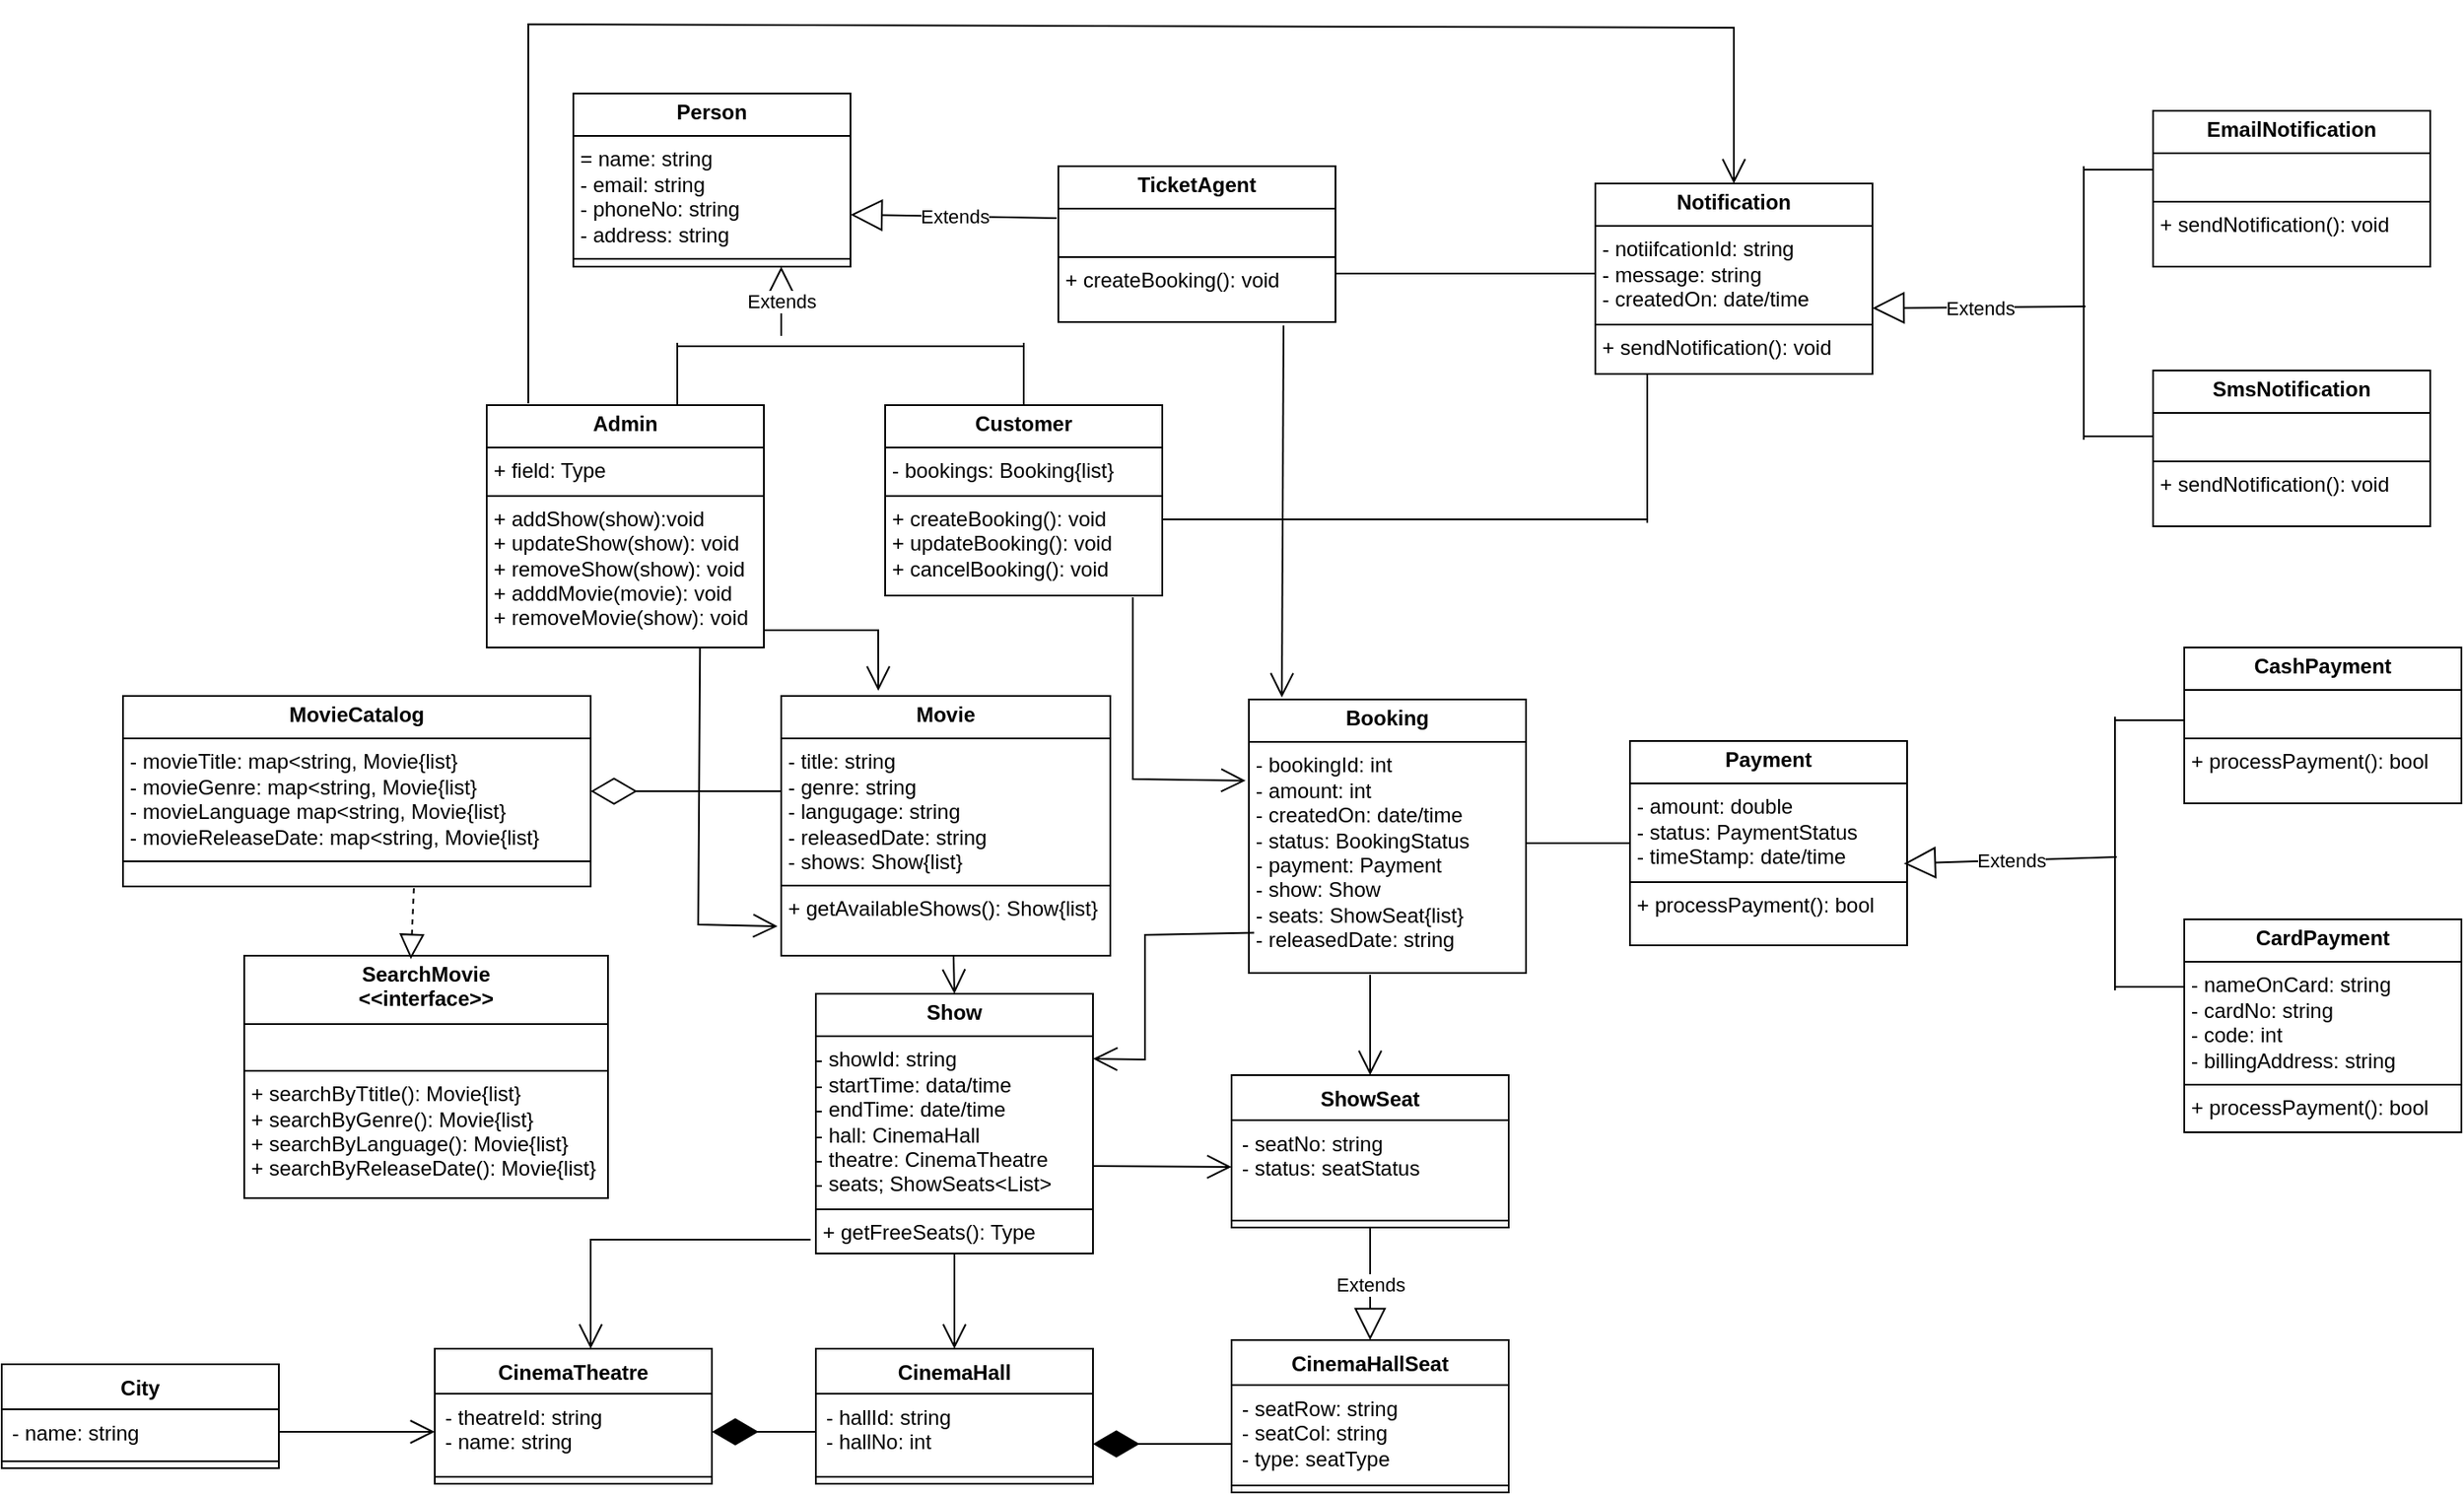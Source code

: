<mxfile>
    <diagram name="Page-1" id="P7vWtTgUL3hWYsMvGvgz">
        <mxGraphModel dx="2031" dy="1239" grid="1" gridSize="10" guides="1" tooltips="1" connect="1" arrows="1" fold="1" page="0" pageScale="1" pageWidth="827" pageHeight="1169" math="0" shadow="0">
            <root>
                <mxCell id="0"/>
                <mxCell id="1" parent="0"/>
                <mxCell id="H4ysMeufxN5Wx3_AUWGg-1" value="CinemaHallSeat" style="swimlane;fontStyle=1;align=center;verticalAlign=top;childLayout=stackLayout;horizontal=1;startSize=26;horizontalStack=0;resizeParent=1;resizeParentMax=0;resizeLast=0;collapsible=1;marginBottom=0;whiteSpace=wrap;html=1;" parent="1" vertex="1">
                    <mxGeometry x="470" y="620" width="160" height="88" as="geometry"/>
                </mxCell>
                <mxCell id="H4ysMeufxN5Wx3_AUWGg-2" value="&lt;div&gt;- seatRow: string&lt;/div&gt;&lt;div&gt;- seatCol: string&lt;br&gt;- type: seatType&lt;/div&gt;" style="text;strokeColor=none;fillColor=none;align=left;verticalAlign=top;spacingLeft=4;spacingRight=4;overflow=hidden;rotatable=0;points=[[0,0.5],[1,0.5]];portConstraint=eastwest;whiteSpace=wrap;html=1;" parent="H4ysMeufxN5Wx3_AUWGg-1" vertex="1">
                    <mxGeometry y="26" width="160" height="54" as="geometry"/>
                </mxCell>
                <mxCell id="H4ysMeufxN5Wx3_AUWGg-3" value="" style="line;strokeWidth=1;fillColor=none;align=left;verticalAlign=middle;spacingTop=-1;spacingLeft=3;spacingRight=3;rotatable=0;labelPosition=right;points=[];portConstraint=eastwest;strokeColor=inherit;" parent="H4ysMeufxN5Wx3_AUWGg-1" vertex="1">
                    <mxGeometry y="80" width="160" height="8" as="geometry"/>
                </mxCell>
                <mxCell id="H4ysMeufxN5Wx3_AUWGg-5" value="ShowSeat" style="swimlane;fontStyle=1;align=center;verticalAlign=top;childLayout=stackLayout;horizontal=1;startSize=26;horizontalStack=0;resizeParent=1;resizeParentMax=0;resizeLast=0;collapsible=1;marginBottom=0;whiteSpace=wrap;html=1;" parent="1" vertex="1">
                    <mxGeometry x="470" y="467" width="160" height="88" as="geometry"/>
                </mxCell>
                <mxCell id="H4ysMeufxN5Wx3_AUWGg-6" value="&lt;div&gt;- seatNo: string&lt;/div&gt;&lt;div&gt;- status: seatStatus&lt;/div&gt;" style="text;strokeColor=none;fillColor=none;align=left;verticalAlign=top;spacingLeft=4;spacingRight=4;overflow=hidden;rotatable=0;points=[[0,0.5],[1,0.5]];portConstraint=eastwest;whiteSpace=wrap;html=1;" parent="H4ysMeufxN5Wx3_AUWGg-5" vertex="1">
                    <mxGeometry y="26" width="160" height="54" as="geometry"/>
                </mxCell>
                <mxCell id="H4ysMeufxN5Wx3_AUWGg-92" value="" style="endArrow=open;endFill=1;endSize=12;html=1;rounded=0;" parent="H4ysMeufxN5Wx3_AUWGg-5" edge="1">
                    <mxGeometry width="160" relative="1" as="geometry">
                        <mxPoint x="-80" y="52.5" as="sourcePoint"/>
                        <mxPoint y="53" as="targetPoint"/>
                    </mxGeometry>
                </mxCell>
                <mxCell id="H4ysMeufxN5Wx3_AUWGg-7" value="" style="line;strokeWidth=1;fillColor=none;align=left;verticalAlign=middle;spacingTop=-1;spacingLeft=3;spacingRight=3;rotatable=0;labelPosition=right;points=[];portConstraint=eastwest;strokeColor=inherit;" parent="H4ysMeufxN5Wx3_AUWGg-5" vertex="1">
                    <mxGeometry y="80" width="160" height="8" as="geometry"/>
                </mxCell>
                <mxCell id="H4ysMeufxN5Wx3_AUWGg-8" value="CinemaHall" style="swimlane;fontStyle=1;align=center;verticalAlign=top;childLayout=stackLayout;horizontal=1;startSize=26;horizontalStack=0;resizeParent=1;resizeParentMax=0;resizeLast=0;collapsible=1;marginBottom=0;whiteSpace=wrap;html=1;" parent="1" vertex="1">
                    <mxGeometry x="230" y="625" width="160" height="78" as="geometry"/>
                </mxCell>
                <mxCell id="H4ysMeufxN5Wx3_AUWGg-9" value="- hallId: string&lt;br&gt;- hallNo: int" style="text;strokeColor=none;fillColor=none;align=left;verticalAlign=top;spacingLeft=4;spacingRight=4;overflow=hidden;rotatable=0;points=[[0,0.5],[1,0.5]];portConstraint=eastwest;whiteSpace=wrap;html=1;" parent="H4ysMeufxN5Wx3_AUWGg-8" vertex="1">
                    <mxGeometry y="26" width="160" height="44" as="geometry"/>
                </mxCell>
                <mxCell id="H4ysMeufxN5Wx3_AUWGg-10" value="" style="line;strokeWidth=1;fillColor=none;align=left;verticalAlign=middle;spacingTop=-1;spacingLeft=3;spacingRight=3;rotatable=0;labelPosition=right;points=[];portConstraint=eastwest;strokeColor=inherit;" parent="H4ysMeufxN5Wx3_AUWGg-8" vertex="1">
                    <mxGeometry y="70" width="160" height="8" as="geometry"/>
                </mxCell>
                <mxCell id="H4ysMeufxN5Wx3_AUWGg-12" value="CinemaTheatre" style="swimlane;fontStyle=1;align=center;verticalAlign=top;childLayout=stackLayout;horizontal=1;startSize=26;horizontalStack=0;resizeParent=1;resizeParentMax=0;resizeLast=0;collapsible=1;marginBottom=0;whiteSpace=wrap;html=1;" parent="1" vertex="1">
                    <mxGeometry x="10" y="625" width="160" height="78" as="geometry"/>
                </mxCell>
                <mxCell id="H4ysMeufxN5Wx3_AUWGg-13" value="- theatreId: string&lt;br&gt;- name: string" style="text;strokeColor=none;fillColor=none;align=left;verticalAlign=top;spacingLeft=4;spacingRight=4;overflow=hidden;rotatable=0;points=[[0,0.5],[1,0.5]];portConstraint=eastwest;whiteSpace=wrap;html=1;" parent="H4ysMeufxN5Wx3_AUWGg-12" vertex="1">
                    <mxGeometry y="26" width="160" height="44" as="geometry"/>
                </mxCell>
                <mxCell id="H4ysMeufxN5Wx3_AUWGg-14" value="" style="line;strokeWidth=1;fillColor=none;align=left;verticalAlign=middle;spacingTop=-1;spacingLeft=3;spacingRight=3;rotatable=0;labelPosition=right;points=[];portConstraint=eastwest;strokeColor=inherit;" parent="H4ysMeufxN5Wx3_AUWGg-12" vertex="1">
                    <mxGeometry y="70" width="160" height="8" as="geometry"/>
                </mxCell>
                <mxCell id="H4ysMeufxN5Wx3_AUWGg-16" value="City" style="swimlane;fontStyle=1;align=center;verticalAlign=top;childLayout=stackLayout;horizontal=1;startSize=26;horizontalStack=0;resizeParent=1;resizeParentMax=0;resizeLast=0;collapsible=1;marginBottom=0;whiteSpace=wrap;html=1;" parent="1" vertex="1">
                    <mxGeometry x="-240" y="634" width="160" height="60" as="geometry"/>
                </mxCell>
                <mxCell id="H4ysMeufxN5Wx3_AUWGg-17" value="- name: string" style="text;strokeColor=none;fillColor=none;align=left;verticalAlign=top;spacingLeft=4;spacingRight=4;overflow=hidden;rotatable=0;points=[[0,0.5],[1,0.5]];portConstraint=eastwest;whiteSpace=wrap;html=1;" parent="H4ysMeufxN5Wx3_AUWGg-16" vertex="1">
                    <mxGeometry y="26" width="160" height="26" as="geometry"/>
                </mxCell>
                <mxCell id="H4ysMeufxN5Wx3_AUWGg-18" value="" style="line;strokeWidth=1;fillColor=none;align=left;verticalAlign=middle;spacingTop=-1;spacingLeft=3;spacingRight=3;rotatable=0;labelPosition=right;points=[];portConstraint=eastwest;strokeColor=inherit;" parent="H4ysMeufxN5Wx3_AUWGg-16" vertex="1">
                    <mxGeometry y="52" width="160" height="8" as="geometry"/>
                </mxCell>
                <mxCell id="H4ysMeufxN5Wx3_AUWGg-37" value="&lt;p style=&quot;margin:0px;margin-top:4px;text-align:center;&quot;&gt;&lt;b&gt;SearchMovie&lt;br&gt;&amp;lt;&amp;lt;interface&amp;gt;&amp;gt;&lt;/b&gt;&lt;/p&gt;&lt;hr size=&quot;1&quot; style=&quot;border-style:solid;&quot;&gt;&lt;p style=&quot;margin:0px;margin-left:4px;&quot;&gt;&lt;br&gt;&lt;/p&gt;&lt;hr size=&quot;1&quot; style=&quot;border-style:solid;&quot;&gt;&lt;p style=&quot;margin:0px;margin-left:4px;&quot;&gt;+ searchByTtitle(): Movie{list}&lt;/p&gt;&lt;p style=&quot;margin:0px;margin-left:4px;&quot;&gt;+ searchByGenre():&amp;nbsp;&lt;span style=&quot;background-color: initial;&quot;&gt;Movie{list}&lt;/span&gt;&lt;br&gt;&lt;/p&gt;&lt;p style=&quot;margin:0px;margin-left:4px;&quot;&gt;+ searchByLanguage():&amp;nbsp;&lt;span style=&quot;background-color: initial;&quot;&gt;Movie{list}&lt;/span&gt;&lt;br&gt;&lt;/p&gt;&lt;p style=&quot;margin:0px;margin-left:4px;&quot;&gt;+ searchByReleaseDate():&amp;nbsp;&lt;span style=&quot;background-color: initial;&quot;&gt;Movie{list}&lt;/span&gt;&lt;br&gt;&lt;/p&gt;" style="verticalAlign=top;align=left;overflow=fill;html=1;whiteSpace=wrap;" parent="1" vertex="1">
                    <mxGeometry x="-100" y="398" width="210" height="140" as="geometry"/>
                </mxCell>
                <mxCell id="H4ysMeufxN5Wx3_AUWGg-38" value="&lt;p style=&quot;margin:0px;margin-top:4px;text-align:center;&quot;&gt;&lt;b&gt;MovieCatalog&lt;/b&gt;&lt;/p&gt;&lt;hr size=&quot;1&quot; style=&quot;border-style:solid;&quot;&gt;&lt;p style=&quot;margin:0px;margin-left:4px;&quot;&gt;- movieTitle: map&amp;lt;string, Movie{list}&lt;br&gt;- movieGenre: map&amp;lt;string, Movie{list}&lt;br&gt;- movieLanguage map&amp;lt;string, Movie{list}&lt;br&gt;- movieReleaseDate: map&amp;lt;string, Movie{list}&lt;br&gt;&lt;/p&gt;&lt;hr size=&quot;1&quot; style=&quot;border-style:solid;&quot;&gt;&lt;p style=&quot;margin:0px;margin-left:4px;&quot;&gt;&lt;br&gt;&lt;/p&gt;" style="verticalAlign=top;align=left;overflow=fill;html=1;whiteSpace=wrap;" parent="1" vertex="1">
                    <mxGeometry x="-170" y="248" width="270" height="110" as="geometry"/>
                </mxCell>
                <mxCell id="H4ysMeufxN5Wx3_AUWGg-39" value="&lt;p style=&quot;margin:0px;margin-top:4px;text-align:center;&quot;&gt;&lt;b&gt;Payment&lt;/b&gt;&lt;/p&gt;&lt;hr size=&quot;1&quot; style=&quot;border-style:solid;&quot;&gt;&lt;p style=&quot;margin:0px;margin-left:4px;&quot;&gt;- amount: double&lt;br&gt;- status: PaymentStatus&lt;br&gt;- timeStamp: date/time&lt;/p&gt;&lt;hr size=&quot;1&quot; style=&quot;border-style:solid;&quot;&gt;&lt;p style=&quot;margin:0px;margin-left:4px;&quot;&gt;+ processPayment(): bool&lt;/p&gt;" style="verticalAlign=top;align=left;overflow=fill;html=1;whiteSpace=wrap;" parent="1" vertex="1">
                    <mxGeometry x="700" y="274" width="160" height="118" as="geometry"/>
                </mxCell>
                <mxCell id="H4ysMeufxN5Wx3_AUWGg-40" value="&lt;p style=&quot;margin:0px;margin-top:4px;text-align:center;&quot;&gt;&lt;b&gt;CardPayment&lt;/b&gt;&lt;/p&gt;&lt;hr size=&quot;1&quot; style=&quot;border-style:solid;&quot;&gt;&lt;p style=&quot;margin:0px;margin-left:4px;&quot;&gt;- nameOnCard: string&lt;br&gt;- cardNo: string&lt;br&gt;- code: int&lt;br&gt;- billingAddress: string&lt;/p&gt;&lt;hr size=&quot;1&quot; style=&quot;border-style:solid;&quot;&gt;&lt;p style=&quot;margin:0px;margin-left:4px;&quot;&gt;+ processPayment(): bool&lt;br&gt;&lt;/p&gt;" style="verticalAlign=top;align=left;overflow=fill;html=1;whiteSpace=wrap;" parent="1" vertex="1">
                    <mxGeometry x="1020" y="377" width="160" height="123" as="geometry"/>
                </mxCell>
                <mxCell id="H4ysMeufxN5Wx3_AUWGg-41" value="&lt;p style=&quot;margin:0px;margin-top:4px;text-align:center;&quot;&gt;&lt;b&gt;CashPayment&lt;/b&gt;&lt;/p&gt;&lt;hr size=&quot;1&quot; style=&quot;border-style:solid;&quot;&gt;&lt;p style=&quot;margin:0px;margin-left:4px;&quot;&gt;&lt;br&gt;&lt;/p&gt;&lt;hr size=&quot;1&quot; style=&quot;border-style:solid;&quot;&gt;&lt;p style=&quot;margin:0px;margin-left:4px;&quot;&gt;+ processPayment(): bool&lt;br&gt;&lt;/p&gt;" style="verticalAlign=top;align=left;overflow=fill;html=1;whiteSpace=wrap;" parent="1" vertex="1">
                    <mxGeometry x="1020" y="220" width="160" height="90" as="geometry"/>
                </mxCell>
                <mxCell id="H4ysMeufxN5Wx3_AUWGg-42" value="&lt;p style=&quot;margin:0px;margin-top:4px;text-align:center;&quot;&gt;&lt;b&gt;Person&lt;/b&gt;&lt;/p&gt;&lt;hr size=&quot;1&quot; style=&quot;border-style:solid;&quot;&gt;&lt;p style=&quot;margin:0px;margin-left:4px;&quot;&gt;= name: string&lt;br&gt;- email: string&lt;br&gt;- phoneNo: string&lt;br&gt;- address: string&lt;/p&gt;&lt;hr size=&quot;1&quot; style=&quot;border-style:solid;&quot;&gt;&lt;p style=&quot;margin:0px;margin-left:4px;&quot;&gt;&lt;br&gt;&lt;/p&gt;" style="verticalAlign=top;align=left;overflow=fill;html=1;whiteSpace=wrap;" parent="1" vertex="1">
                    <mxGeometry x="90" y="-100" width="160" height="100" as="geometry"/>
                </mxCell>
                <mxCell id="H4ysMeufxN5Wx3_AUWGg-43" value="&lt;p style=&quot;margin:0px;margin-top:4px;text-align:center;&quot;&gt;&lt;b&gt;Admin&lt;/b&gt;&lt;/p&gt;&lt;hr size=&quot;1&quot; style=&quot;border-style:solid;&quot;&gt;&lt;p style=&quot;margin:0px;margin-left:4px;&quot;&gt;+ field: Type&lt;/p&gt;&lt;hr size=&quot;1&quot; style=&quot;border-style:solid;&quot;&gt;&lt;p style=&quot;margin:0px;margin-left:4px;&quot;&gt;+ addShow(show):void&lt;/p&gt;&lt;p style=&quot;margin:0px;margin-left:4px;&quot;&gt;+ updateShow(show): void&lt;br&gt;+ removeShow(show): void&lt;br&gt;+ adddMovie(movie): void&lt;br&gt;+ removeMovie(show): void&lt;/p&gt;" style="verticalAlign=top;align=left;overflow=fill;html=1;whiteSpace=wrap;" parent="1" vertex="1">
                    <mxGeometry x="40" y="80" width="160" height="140" as="geometry"/>
                </mxCell>
                <mxCell id="H4ysMeufxN5Wx3_AUWGg-44" value="&lt;p style=&quot;margin:0px;margin-top:4px;text-align:center;&quot;&gt;&lt;b&gt;Customer&lt;/b&gt;&lt;/p&gt;&lt;hr size=&quot;1&quot; style=&quot;border-style:solid;&quot;&gt;&lt;p style=&quot;margin:0px;margin-left:4px;&quot;&gt;- bookings: Booking{list}&lt;/p&gt;&lt;hr size=&quot;1&quot; style=&quot;border-style:solid;&quot;&gt;&lt;p style=&quot;margin:0px;margin-left:4px;&quot;&gt;+ createBooking(): void&lt;br&gt;+ updateBooking(): void&lt;br&gt;+ cancelBooking(): void&lt;/p&gt;" style="verticalAlign=top;align=left;overflow=fill;html=1;whiteSpace=wrap;" parent="1" vertex="1">
                    <mxGeometry x="270" y="80" width="160" height="110" as="geometry"/>
                </mxCell>
                <mxCell id="H4ysMeufxN5Wx3_AUWGg-45" value="&lt;p style=&quot;margin:0px;margin-top:4px;text-align:center;&quot;&gt;&lt;b&gt;TicketAgent&lt;/b&gt;&lt;/p&gt;&lt;hr size=&quot;1&quot; style=&quot;border-style:solid;&quot;&gt;&lt;p style=&quot;margin:0px;margin-left:4px;&quot;&gt;&lt;br&gt;&lt;/p&gt;&lt;hr size=&quot;1&quot; style=&quot;border-style:solid;&quot;&gt;&lt;p style=&quot;margin:0px;margin-left:4px;&quot;&gt;+ createBooking(): void&lt;br&gt;&lt;/p&gt;" style="verticalAlign=top;align=left;overflow=fill;html=1;whiteSpace=wrap;" parent="1" vertex="1">
                    <mxGeometry x="370" y="-58" width="160" height="90" as="geometry"/>
                </mxCell>
                <mxCell id="H4ysMeufxN5Wx3_AUWGg-46" value="&lt;p style=&quot;margin:0px;margin-top:4px;text-align:center;&quot;&gt;&lt;b&gt;Notification&lt;/b&gt;&lt;/p&gt;&lt;hr size=&quot;1&quot; style=&quot;border-style:solid;&quot;&gt;&lt;p style=&quot;margin:0px;margin-left:4px;&quot;&gt;- notiifcationId: string&lt;br&gt;- message: string&lt;br&gt;- createdOn: date/time&lt;/p&gt;&lt;hr size=&quot;1&quot; style=&quot;border-style:solid;&quot;&gt;&lt;p style=&quot;margin:0px;margin-left:4px;&quot;&gt;+ sendNotification(): void&lt;/p&gt;" style="verticalAlign=top;align=left;overflow=fill;html=1;whiteSpace=wrap;" parent="1" vertex="1">
                    <mxGeometry x="680" y="-48" width="160" height="110" as="geometry"/>
                </mxCell>
                <mxCell id="H4ysMeufxN5Wx3_AUWGg-47" value="&lt;p style=&quot;margin:0px;margin-top:4px;text-align:center;&quot;&gt;&lt;b&gt;EmailNotification&lt;/b&gt;&lt;/p&gt;&lt;hr size=&quot;1&quot; style=&quot;border-style:solid;&quot;&gt;&lt;p style=&quot;margin:0px;margin-left:4px;&quot;&gt;&lt;br&gt;&lt;/p&gt;&lt;hr size=&quot;1&quot; style=&quot;border-style:solid;&quot;&gt;&lt;p style=&quot;margin:0px;margin-left:4px;&quot;&gt;+ sendNotification(): void&lt;/p&gt;" style="verticalAlign=top;align=left;overflow=fill;html=1;whiteSpace=wrap;" parent="1" vertex="1">
                    <mxGeometry x="1002" y="-90" width="160" height="90" as="geometry"/>
                </mxCell>
                <mxCell id="H4ysMeufxN5Wx3_AUWGg-48" value="&lt;p style=&quot;margin:0px;margin-top:4px;text-align:center;&quot;&gt;&lt;b&gt;SmsNotification&lt;/b&gt;&lt;/p&gt;&lt;hr size=&quot;1&quot; style=&quot;border-style:solid;&quot;&gt;&lt;p style=&quot;margin:0px;margin-left:4px;&quot;&gt;&lt;br&gt;&lt;/p&gt;&lt;hr size=&quot;1&quot; style=&quot;border-style:solid;&quot;&gt;&lt;p style=&quot;margin:0px;margin-left:4px;&quot;&gt;+ sendNotification(): void&lt;/p&gt;" style="verticalAlign=top;align=left;overflow=fill;html=1;whiteSpace=wrap;" parent="1" vertex="1">
                    <mxGeometry x="1002" y="60" width="160" height="90" as="geometry"/>
                </mxCell>
                <mxCell id="H4ysMeufxN5Wx3_AUWGg-49" value="" style="endArrow=diamondThin;endFill=1;endSize=24;html=1;rounded=0;entryX=1;entryY=0.5;entryDx=0;entryDy=0;exitX=0;exitY=0.5;exitDx=0;exitDy=0;" parent="1" source="H4ysMeufxN5Wx3_AUWGg-9" target="H4ysMeufxN5Wx3_AUWGg-13" edge="1">
                    <mxGeometry width="160" relative="1" as="geometry">
                        <mxPoint x="254" y="760" as="sourcePoint"/>
                        <mxPoint x="414" y="760" as="targetPoint"/>
                    </mxGeometry>
                </mxCell>
                <mxCell id="H4ysMeufxN5Wx3_AUWGg-50" value="" style="endArrow=diamondThin;endFill=1;endSize=24;html=1;rounded=0;entryX=1;entryY=0.5;entryDx=0;entryDy=0;exitX=0;exitY=0.63;exitDx=0;exitDy=0;exitPerimeter=0;" parent="1" source="H4ysMeufxN5Wx3_AUWGg-2" edge="1">
                    <mxGeometry width="160" relative="1" as="geometry">
                        <mxPoint x="450" y="680" as="sourcePoint"/>
                        <mxPoint x="390" y="680" as="targetPoint"/>
                        <Array as="points">
                            <mxPoint x="430" y="680"/>
                        </Array>
                    </mxGeometry>
                </mxCell>
                <mxCell id="H4ysMeufxN5Wx3_AUWGg-57" value="&lt;p style=&quot;margin:0px;margin-top:4px;text-align:center;&quot;&gt;&lt;b&gt;Show&lt;/b&gt;&lt;/p&gt;&lt;hr size=&quot;1&quot; style=&quot;border-style:solid;&quot;&gt;&lt;div&gt;- showId: string&lt;/div&gt;&lt;div&gt;- startTime: data/time&lt;br&gt;- endTime: date/time&lt;br&gt;- hall: CinemaHall&lt;br&gt;- theatre: CinemaTheatre&lt;br&gt;- seats; ShowSeats&amp;lt;List&amp;gt;&lt;/div&gt;&lt;hr size=&quot;1&quot; style=&quot;border-style:solid;&quot;&gt;&lt;p style=&quot;margin:0px;margin-left:4px;&quot;&gt;+ getFreeSeats(): Type&lt;/p&gt;" style="verticalAlign=top;align=left;overflow=fill;html=1;whiteSpace=wrap;" parent="1" vertex="1">
                    <mxGeometry x="230" y="420" width="160" height="150" as="geometry"/>
                </mxCell>
                <mxCell id="H4ysMeufxN5Wx3_AUWGg-59" value="" style="endArrow=open;endFill=1;endSize=12;html=1;rounded=0;exitX=0.5;exitY=1;exitDx=0;exitDy=0;" parent="1" source="H4ysMeufxN5Wx3_AUWGg-57" edge="1">
                    <mxGeometry width="160" relative="1" as="geometry">
                        <mxPoint x="309.5" y="575" as="sourcePoint"/>
                        <mxPoint x="310" y="625" as="targetPoint"/>
                    </mxGeometry>
                </mxCell>
                <mxCell id="H4ysMeufxN5Wx3_AUWGg-60" value="" style="endArrow=open;endFill=1;endSize=12;html=1;rounded=0;exitX=-0.019;exitY=0.947;exitDx=0;exitDy=0;exitPerimeter=0;" parent="1" source="H4ysMeufxN5Wx3_AUWGg-57" edge="1">
                    <mxGeometry width="160" relative="1" as="geometry">
                        <mxPoint x="100" y="570" as="sourcePoint"/>
                        <mxPoint x="100" y="625" as="targetPoint"/>
                        <Array as="points">
                            <mxPoint x="100" y="562"/>
                        </Array>
                    </mxGeometry>
                </mxCell>
                <mxCell id="H4ysMeufxN5Wx3_AUWGg-61" value="Extends" style="endArrow=block;endSize=16;endFill=0;html=1;rounded=0;exitX=0.5;exitY=1;exitDx=0;exitDy=0;" parent="1" source="H4ysMeufxN5Wx3_AUWGg-5" target="H4ysMeufxN5Wx3_AUWGg-1" edge="1">
                    <mxGeometry width="160" relative="1" as="geometry">
                        <mxPoint x="550" y="570" as="sourcePoint"/>
                        <mxPoint x="710" y="570" as="targetPoint"/>
                    </mxGeometry>
                </mxCell>
                <mxCell id="H4ysMeufxN5Wx3_AUWGg-62" value="&lt;p style=&quot;margin:0px;margin-top:4px;text-align:center;&quot;&gt;&lt;b&gt;Movie&lt;/b&gt;&lt;/p&gt;&lt;hr size=&quot;1&quot; style=&quot;border-style:solid;&quot;&gt;&lt;p style=&quot;margin:0px;margin-left:4px;&quot;&gt;- title: string&lt;br&gt;- genre: string&lt;br&gt;- langugage: string&lt;br&gt;- releasedDate: string&lt;br&gt;- shows: Show{list}&lt;/p&gt;&lt;hr size=&quot;1&quot; style=&quot;border-style:solid;&quot;&gt;&lt;p style=&quot;margin:0px;margin-left:4px;&quot;&gt;+ getAvailableShows(): Show{list}&lt;/p&gt;" style="verticalAlign=top;align=left;overflow=fill;html=1;whiteSpace=wrap;" parent="1" vertex="1">
                    <mxGeometry x="210" y="248" width="190" height="150" as="geometry"/>
                </mxCell>
                <mxCell id="H4ysMeufxN5Wx3_AUWGg-63" value="" style="endArrow=diamondThin;endFill=0;endSize=24;html=1;rounded=0;entryX=1;entryY=0.5;entryDx=0;entryDy=0;" parent="1" target="H4ysMeufxN5Wx3_AUWGg-38" edge="1">
                    <mxGeometry width="160" relative="1" as="geometry">
                        <mxPoint x="210" y="303" as="sourcePoint"/>
                        <mxPoint x="160" y="302.5" as="targetPoint"/>
                    </mxGeometry>
                </mxCell>
                <mxCell id="H4ysMeufxN5Wx3_AUWGg-64" value="" style="endArrow=block;dashed=1;endFill=0;endSize=12;html=1;rounded=0;entryX=0.458;entryY=0.014;entryDx=0;entryDy=0;entryPerimeter=0;exitX=0.622;exitY=1.009;exitDx=0;exitDy=0;exitPerimeter=0;" parent="1" source="H4ysMeufxN5Wx3_AUWGg-38" target="H4ysMeufxN5Wx3_AUWGg-37" edge="1">
                    <mxGeometry width="160" relative="1" as="geometry">
                        <mxPoint x="-10" y="378" as="sourcePoint"/>
                        <mxPoint x="150" y="378" as="targetPoint"/>
                    </mxGeometry>
                </mxCell>
                <mxCell id="H4ysMeufxN5Wx3_AUWGg-65" value="" style="endArrow=open;endFill=1;endSize=12;html=1;rounded=0;exitX=0.5;exitY=1;exitDx=0;exitDy=0;" parent="1" edge="1">
                    <mxGeometry width="160" relative="1" as="geometry">
                        <mxPoint x="309.5" y="398" as="sourcePoint"/>
                        <mxPoint x="310" y="420" as="targetPoint"/>
                    </mxGeometry>
                </mxCell>
                <mxCell id="H4ysMeufxN5Wx3_AUWGg-66" value="&lt;p style=&quot;margin:0px;margin-top:4px;text-align:center;&quot;&gt;&lt;b&gt;Booking&lt;/b&gt;&lt;/p&gt;&lt;hr size=&quot;1&quot; style=&quot;border-style:solid;&quot;&gt;&lt;p style=&quot;margin:0px;margin-left:4px;&quot;&gt;- bookingId: int&lt;br&gt;- amount: int&lt;br&gt;- createdOn: date/time&lt;br&gt;- status: BookingStatus&lt;br&gt;- payment: Payment&lt;br&gt;- show: Show&lt;br&gt;- seats: ShowSeat{list}&lt;br&gt;- releasedDate: string&lt;br&gt;&lt;/p&gt;&lt;p style=&quot;margin:0px;margin-left:4px;&quot;&gt;&lt;br&gt;&lt;/p&gt;" style="verticalAlign=top;align=left;overflow=fill;html=1;whiteSpace=wrap;" parent="1" vertex="1">
                    <mxGeometry x="480" y="250" width="160" height="158" as="geometry"/>
                </mxCell>
                <mxCell id="H4ysMeufxN5Wx3_AUWGg-67" value="" style="line;strokeWidth=1;fillColor=none;align=left;verticalAlign=middle;spacingTop=-1;spacingLeft=3;spacingRight=3;rotatable=0;labelPosition=right;points=[];portConstraint=eastwest;strokeColor=inherit;" parent="1" vertex="1">
                    <mxGeometry x="640" y="329" width="60" height="8" as="geometry"/>
                </mxCell>
                <mxCell id="H4ysMeufxN5Wx3_AUWGg-68" value="" style="line;strokeWidth=1;fillColor=none;align=left;verticalAlign=middle;spacingTop=-1;spacingLeft=3;spacingRight=3;rotatable=0;labelPosition=right;points=[];portConstraint=eastwest;strokeColor=inherit;direction=south;" parent="1" vertex="1">
                    <mxGeometry x="960" y="260" width="40" height="158" as="geometry"/>
                </mxCell>
                <mxCell id="H4ysMeufxN5Wx3_AUWGg-69" value="" style="line;strokeWidth=1;fillColor=none;align=left;verticalAlign=middle;spacingTop=-1;spacingLeft=3;spacingRight=3;rotatable=0;labelPosition=right;points=[];portConstraint=eastwest;strokeColor=inherit;" parent="1" vertex="1">
                    <mxGeometry x="980" y="412" width="40" height="8" as="geometry"/>
                </mxCell>
                <mxCell id="H4ysMeufxN5Wx3_AUWGg-70" value="" style="line;strokeWidth=1;fillColor=none;align=left;verticalAlign=middle;spacingTop=-1;spacingLeft=3;spacingRight=3;rotatable=0;labelPosition=right;points=[];portConstraint=eastwest;strokeColor=inherit;" parent="1" vertex="1">
                    <mxGeometry x="980" y="258" width="40" height="8" as="geometry"/>
                </mxCell>
                <mxCell id="H4ysMeufxN5Wx3_AUWGg-71" value="Extends" style="endArrow=block;endSize=16;endFill=0;html=1;rounded=0;entryX=0.988;entryY=0.6;entryDx=0;entryDy=0;entryPerimeter=0;exitX=0.513;exitY=0.475;exitDx=0;exitDy=0;exitPerimeter=0;" parent="1" source="H4ysMeufxN5Wx3_AUWGg-68" target="H4ysMeufxN5Wx3_AUWGg-39" edge="1">
                    <mxGeometry width="160" relative="1" as="geometry">
                        <mxPoint x="760" y="440" as="sourcePoint"/>
                        <mxPoint x="920" y="440" as="targetPoint"/>
                    </mxGeometry>
                </mxCell>
                <mxCell id="H4ysMeufxN5Wx3_AUWGg-73" value="" style="line;strokeWidth=1;fillColor=none;align=left;verticalAlign=middle;spacingTop=-1;spacingLeft=3;spacingRight=3;rotatable=0;labelPosition=right;points=[];portConstraint=eastwest;strokeColor=inherit;direction=south;" parent="1" vertex="1">
                    <mxGeometry x="942" y="-58" width="40" height="158" as="geometry"/>
                </mxCell>
                <mxCell id="H4ysMeufxN5Wx3_AUWGg-74" value="" style="line;strokeWidth=1;fillColor=none;align=left;verticalAlign=middle;spacingTop=-1;spacingLeft=3;spacingRight=3;rotatable=0;labelPosition=right;points=[];portConstraint=eastwest;strokeColor=inherit;" parent="1" vertex="1">
                    <mxGeometry x="962" y="94" width="40" height="8" as="geometry"/>
                </mxCell>
                <mxCell id="H4ysMeufxN5Wx3_AUWGg-75" value="" style="line;strokeWidth=1;fillColor=none;align=left;verticalAlign=middle;spacingTop=-1;spacingLeft=3;spacingRight=3;rotatable=0;labelPosition=right;points=[];portConstraint=eastwest;strokeColor=inherit;" parent="1" vertex="1">
                    <mxGeometry x="962" y="-60" width="40" height="8" as="geometry"/>
                </mxCell>
                <mxCell id="H4ysMeufxN5Wx3_AUWGg-76" value="Extends" style="endArrow=block;endSize=16;endFill=0;html=1;rounded=0;entryX=0.988;entryY=0.6;entryDx=0;entryDy=0;entryPerimeter=0;exitX=0.513;exitY=0.475;exitDx=0;exitDy=0;exitPerimeter=0;" parent="1" source="H4ysMeufxN5Wx3_AUWGg-73" edge="1">
                    <mxGeometry width="160" relative="1" as="geometry">
                        <mxPoint x="742" y="122" as="sourcePoint"/>
                        <mxPoint x="840" y="24" as="targetPoint"/>
                    </mxGeometry>
                </mxCell>
                <mxCell id="H4ysMeufxN5Wx3_AUWGg-77" value="" style="line;strokeWidth=1;fillColor=none;align=left;verticalAlign=middle;spacingTop=-1;spacingLeft=3;spacingRight=3;rotatable=0;labelPosition=right;points=[];portConstraint=eastwest;strokeColor=inherit;" parent="1" vertex="1">
                    <mxGeometry x="150" y="42" width="200" height="8" as="geometry"/>
                </mxCell>
                <mxCell id="H4ysMeufxN5Wx3_AUWGg-79" value="" style="line;strokeWidth=1;fillColor=none;align=left;verticalAlign=middle;spacingTop=-1;spacingLeft=3;spacingRight=3;rotatable=0;labelPosition=right;points=[];portConstraint=eastwest;strokeColor=inherit;direction=south;" parent="1" vertex="1">
                    <mxGeometry x="130" y="44" width="40" height="36" as="geometry"/>
                </mxCell>
                <mxCell id="H4ysMeufxN5Wx3_AUWGg-80" value="" style="line;strokeWidth=1;fillColor=none;align=left;verticalAlign=middle;spacingTop=-1;spacingLeft=3;spacingRight=3;rotatable=0;labelPosition=right;points=[];portConstraint=eastwest;strokeColor=inherit;direction=south;" parent="1" vertex="1">
                    <mxGeometry x="330" y="44" width="40" height="36" as="geometry"/>
                </mxCell>
                <mxCell id="H4ysMeufxN5Wx3_AUWGg-82" value="Extends" style="endArrow=block;endSize=16;endFill=0;html=1;rounded=0;entryX=1;entryY=0.5;entryDx=0;entryDy=0;exitX=-0.006;exitY=0.333;exitDx=0;exitDy=0;exitPerimeter=0;" parent="1" source="H4ysMeufxN5Wx3_AUWGg-45" edge="1">
                    <mxGeometry width="160" relative="1" as="geometry">
                        <mxPoint x="370" y="-5.5" as="sourcePoint"/>
                        <mxPoint x="250" y="-30" as="targetPoint"/>
                    </mxGeometry>
                </mxCell>
                <mxCell id="H4ysMeufxN5Wx3_AUWGg-83" value="Extends" style="endArrow=block;endSize=16;endFill=0;html=1;rounded=0;entryX=1;entryY=0.5;entryDx=0;entryDy=0;" parent="1" edge="1">
                    <mxGeometry width="160" relative="1" as="geometry">
                        <mxPoint x="210" y="40" as="sourcePoint"/>
                        <mxPoint x="210" as="targetPoint"/>
                    </mxGeometry>
                </mxCell>
                <mxCell id="H4ysMeufxN5Wx3_AUWGg-84" value="" style="line;strokeWidth=1;fillColor=none;align=left;verticalAlign=middle;spacingTop=-1;spacingLeft=3;spacingRight=3;rotatable=0;labelPosition=right;points=[];portConstraint=eastwest;strokeColor=inherit;" parent="1" vertex="1">
                    <mxGeometry x="530" width="150" height="8" as="geometry"/>
                </mxCell>
                <mxCell id="H4ysMeufxN5Wx3_AUWGg-85" value="" style="line;strokeWidth=1;fillColor=none;align=left;verticalAlign=middle;spacingTop=-1;spacingLeft=3;spacingRight=3;rotatable=0;labelPosition=right;points=[];portConstraint=eastwest;strokeColor=inherit;" parent="1" vertex="1">
                    <mxGeometry x="430" y="142" width="280" height="8" as="geometry"/>
                </mxCell>
                <mxCell id="H4ysMeufxN5Wx3_AUWGg-86" value="" style="line;strokeWidth=1;fillColor=none;align=left;verticalAlign=middle;spacingTop=-1;spacingLeft=3;spacingRight=3;rotatable=0;labelPosition=right;points=[];portConstraint=eastwest;strokeColor=inherit;direction=south;" parent="1" vertex="1">
                    <mxGeometry x="690" y="62" width="40" height="86" as="geometry"/>
                </mxCell>
                <mxCell id="H4ysMeufxN5Wx3_AUWGg-87" value="" style="endArrow=open;endFill=1;endSize=12;html=1;rounded=0;entryX=0.119;entryY=-0.007;entryDx=0;entryDy=0;entryPerimeter=0;" parent="1" target="H4ysMeufxN5Wx3_AUWGg-66" edge="1">
                    <mxGeometry width="160" relative="1" as="geometry">
                        <mxPoint x="500" y="34" as="sourcePoint"/>
                        <mxPoint x="590" y="130" as="targetPoint"/>
                    </mxGeometry>
                </mxCell>
                <mxCell id="H4ysMeufxN5Wx3_AUWGg-88" value="" style="endArrow=open;endFill=1;endSize=12;html=1;rounded=0;entryX=-0.012;entryY=0.297;entryDx=0;entryDy=0;entryPerimeter=0;" parent="1" target="H4ysMeufxN5Wx3_AUWGg-66" edge="1">
                    <mxGeometry width="160" relative="1" as="geometry">
                        <mxPoint x="413" y="191" as="sourcePoint"/>
                        <mxPoint x="470" y="300" as="targetPoint"/>
                        <Array as="points">
                            <mxPoint x="413" y="296"/>
                        </Array>
                    </mxGeometry>
                </mxCell>
                <mxCell id="H4ysMeufxN5Wx3_AUWGg-89" value="" style="endArrow=open;endFill=1;endSize=12;html=1;rounded=0;entryX=0.5;entryY=0;entryDx=0;entryDy=0;" parent="1" target="H4ysMeufxN5Wx3_AUWGg-5" edge="1">
                    <mxGeometry width="160" relative="1" as="geometry">
                        <mxPoint x="550" y="409" as="sourcePoint"/>
                        <mxPoint x="590" y="430" as="targetPoint"/>
                    </mxGeometry>
                </mxCell>
                <mxCell id="H4ysMeufxN5Wx3_AUWGg-90" value="" style="endArrow=open;endFill=1;endSize=12;html=1;rounded=0;entryX=1;entryY=0.25;entryDx=0;entryDy=0;exitX=0.019;exitY=0.853;exitDx=0;exitDy=0;exitPerimeter=0;" parent="1" source="H4ysMeufxN5Wx3_AUWGg-66" target="H4ysMeufxN5Wx3_AUWGg-57" edge="1">
                    <mxGeometry width="160" relative="1" as="geometry">
                        <mxPoint x="420" y="393" as="sourcePoint"/>
                        <mxPoint x="420" y="451" as="targetPoint"/>
                        <Array as="points">
                            <mxPoint x="420" y="386"/>
                            <mxPoint x="420" y="458"/>
                        </Array>
                    </mxGeometry>
                </mxCell>
                <mxCell id="H4ysMeufxN5Wx3_AUWGg-93" value="" style="endArrow=open;endFill=1;endSize=12;html=1;rounded=0;entryX=0.295;entryY=-0.02;entryDx=0;entryDy=0;entryPerimeter=0;" parent="1" target="H4ysMeufxN5Wx3_AUWGg-62" edge="1">
                    <mxGeometry width="160" relative="1" as="geometry">
                        <mxPoint x="200" y="210" as="sourcePoint"/>
                        <mxPoint x="360" y="210" as="targetPoint"/>
                        <Array as="points">
                            <mxPoint x="266" y="210"/>
                        </Array>
                    </mxGeometry>
                </mxCell>
                <mxCell id="H4ysMeufxN5Wx3_AUWGg-94" value="" style="endArrow=open;endFill=1;endSize=12;html=1;rounded=0;entryX=-0.011;entryY=0.887;entryDx=0;entryDy=0;entryPerimeter=0;exitX=0.819;exitY=1;exitDx=0;exitDy=0;exitPerimeter=0;" parent="1" target="H4ysMeufxN5Wx3_AUWGg-62" edge="1">
                    <mxGeometry width="160" relative="1" as="geometry">
                        <mxPoint x="163.13" y="220" as="sourcePoint"/>
                        <mxPoint x="200.0" y="378.05" as="targetPoint"/>
                        <Array as="points">
                            <mxPoint x="162.09" y="380"/>
                        </Array>
                    </mxGeometry>
                </mxCell>
                <mxCell id="H4ysMeufxN5Wx3_AUWGg-95" value="" style="endArrow=open;endFill=1;endSize=12;html=1;rounded=0;entryX=0;entryY=0.5;entryDx=0;entryDy=0;exitX=1;exitY=0.5;exitDx=0;exitDy=0;" parent="1" target="H4ysMeufxN5Wx3_AUWGg-13" edge="1" source="H4ysMeufxN5Wx3_AUWGg-17">
                    <mxGeometry width="160" relative="1" as="geometry">
                        <mxPoint x="80" y="760" as="sourcePoint"/>
                        <mxPoint x="80" y="710" as="targetPoint"/>
                    </mxGeometry>
                </mxCell>
                <mxCell id="IAZbV3Lf_ktGm2C-iPFt-1" value="" style="endArrow=open;endFill=1;endSize=12;html=1;rounded=0;exitX=0.15;exitY=-0.007;exitDx=0;exitDy=0;exitPerimeter=0;" parent="1" source="H4ysMeufxN5Wx3_AUWGg-43" edge="1">
                    <mxGeometry width="160" relative="1" as="geometry">
                        <mxPoint x="40" y="-130" as="sourcePoint"/>
                        <mxPoint x="760" y="-48" as="targetPoint"/>
                        <Array as="points">
                            <mxPoint x="64" y="-140"/>
                            <mxPoint x="760" y="-138"/>
                        </Array>
                    </mxGeometry>
                </mxCell>
            </root>
        </mxGraphModel>
    </diagram>
</mxfile>